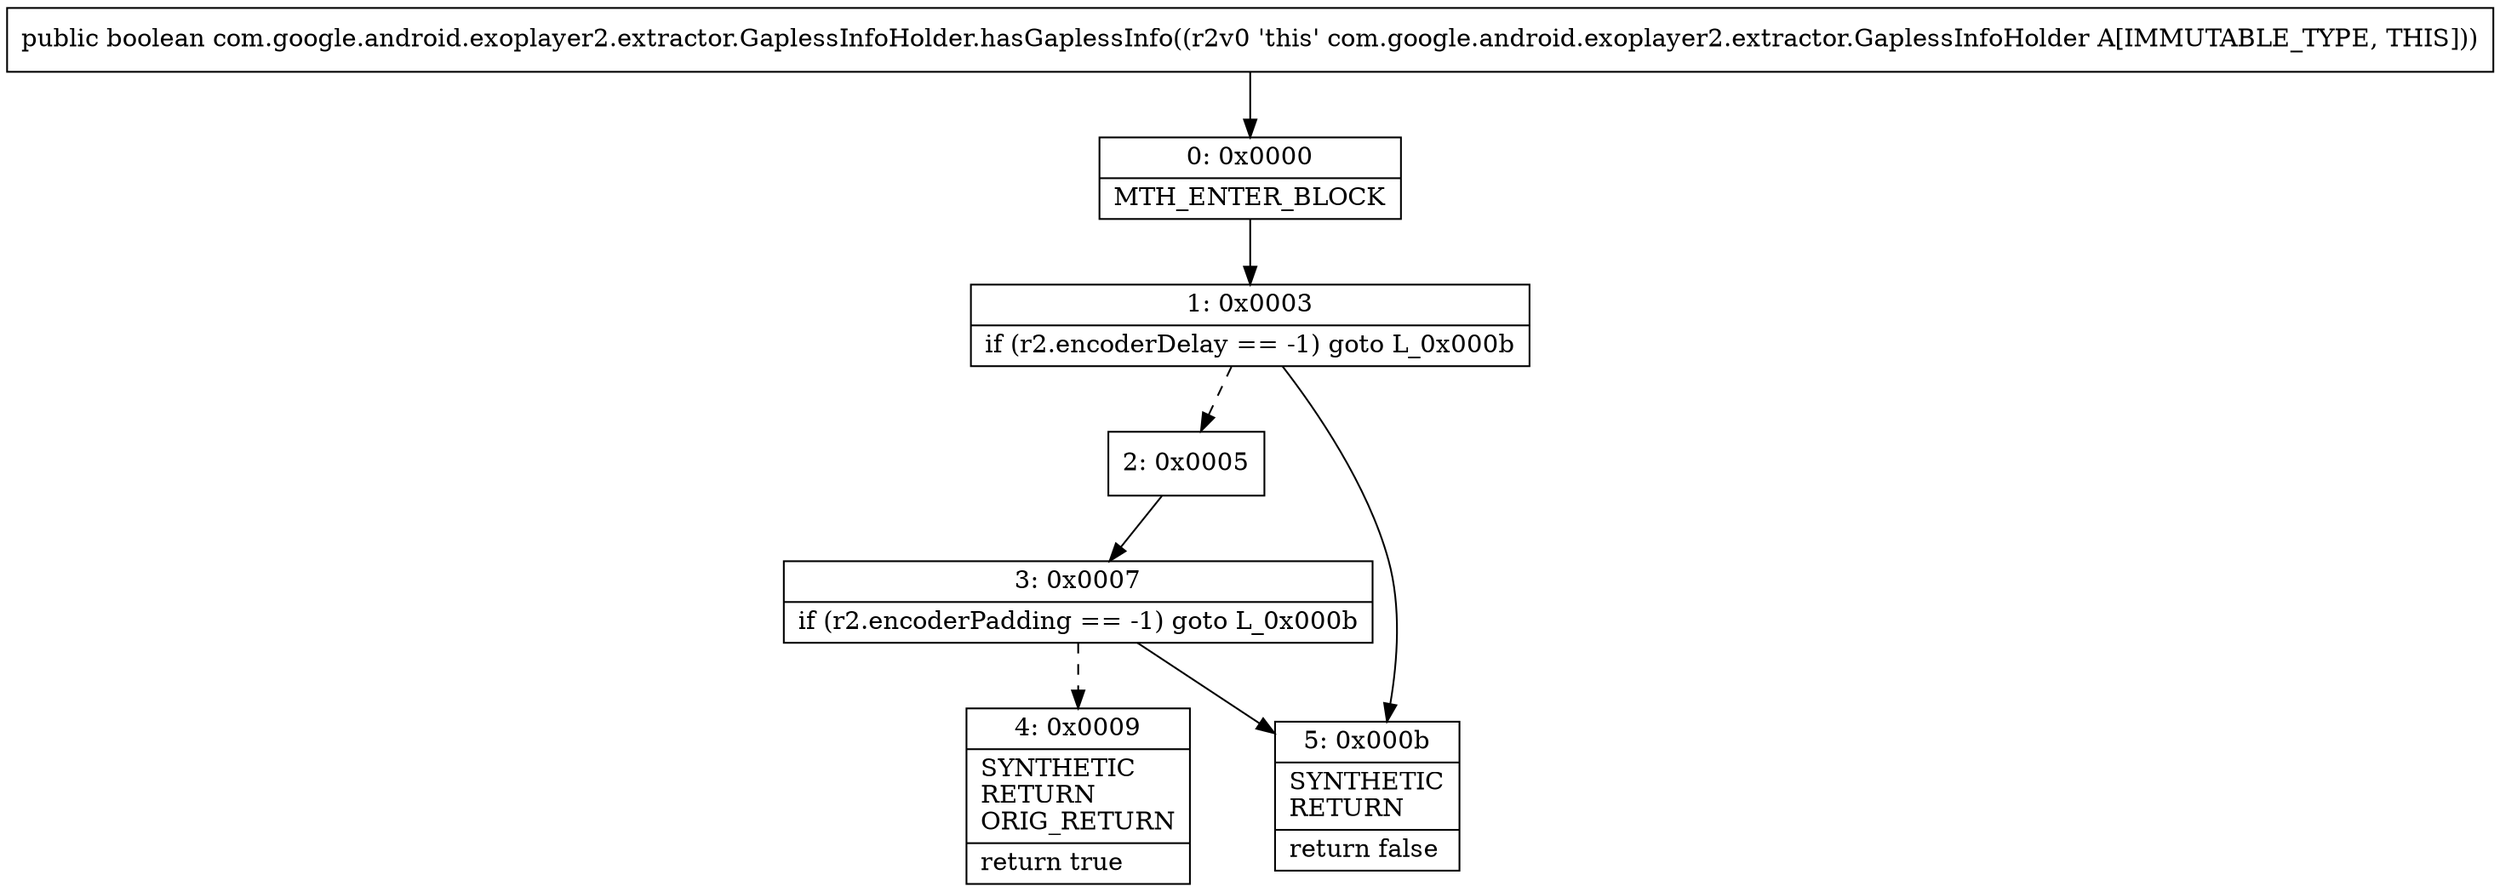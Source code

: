 digraph "CFG forcom.google.android.exoplayer2.extractor.GaplessInfoHolder.hasGaplessInfo()Z" {
Node_0 [shape=record,label="{0\:\ 0x0000|MTH_ENTER_BLOCK\l}"];
Node_1 [shape=record,label="{1\:\ 0x0003|if (r2.encoderDelay == \-1) goto L_0x000b\l}"];
Node_2 [shape=record,label="{2\:\ 0x0005}"];
Node_3 [shape=record,label="{3\:\ 0x0007|if (r2.encoderPadding == \-1) goto L_0x000b\l}"];
Node_4 [shape=record,label="{4\:\ 0x0009|SYNTHETIC\lRETURN\lORIG_RETURN\l|return true\l}"];
Node_5 [shape=record,label="{5\:\ 0x000b|SYNTHETIC\lRETURN\l|return false\l}"];
MethodNode[shape=record,label="{public boolean com.google.android.exoplayer2.extractor.GaplessInfoHolder.hasGaplessInfo((r2v0 'this' com.google.android.exoplayer2.extractor.GaplessInfoHolder A[IMMUTABLE_TYPE, THIS])) }"];
MethodNode -> Node_0;
Node_0 -> Node_1;
Node_1 -> Node_2[style=dashed];
Node_1 -> Node_5;
Node_2 -> Node_3;
Node_3 -> Node_4[style=dashed];
Node_3 -> Node_5;
}

